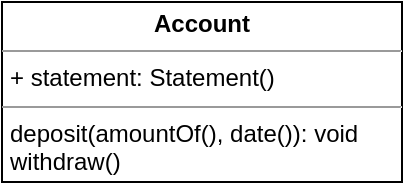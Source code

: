 <mxfile version="17.4.4" type="device"><diagram id="YlLc6WXw3GknPTeDBD-w" name="Page-1"><mxGraphModel dx="215" dy="546" grid="1" gridSize="10" guides="1" tooltips="1" connect="1" arrows="1" fold="1" page="1" pageScale="1" pageWidth="827" pageHeight="1169" math="0" shadow="0"><root><mxCell id="0"/><mxCell id="1" parent="0"/><mxCell id="nXu8yIe_UhIWmQNcVUwe-6" value="&lt;p style=&quot;margin: 0px ; margin-top: 4px ; text-align: center&quot;&gt;&lt;b&gt;Account&lt;/b&gt;&lt;/p&gt;&lt;hr size=&quot;1&quot;&gt;&lt;p style=&quot;margin: 0px ; margin-left: 4px&quot;&gt;+ statement: Statement()&lt;/p&gt;&lt;hr size=&quot;1&quot;&gt;&lt;p style=&quot;margin: 0px ; margin-left: 4px&quot;&gt;deposit(amountOf(), date()&lt;span&gt;): void&lt;/span&gt;&lt;/p&gt;&lt;p style=&quot;margin: 0px ; margin-left: 4px&quot;&gt;withdraw()&lt;/p&gt;" style="verticalAlign=top;align=left;overflow=fill;fontSize=12;fontFamily=Helvetica;html=1;" vertex="1" parent="1"><mxGeometry x="110" y="90" width="200" height="90" as="geometry"/></mxCell></root></mxGraphModel></diagram></mxfile>
